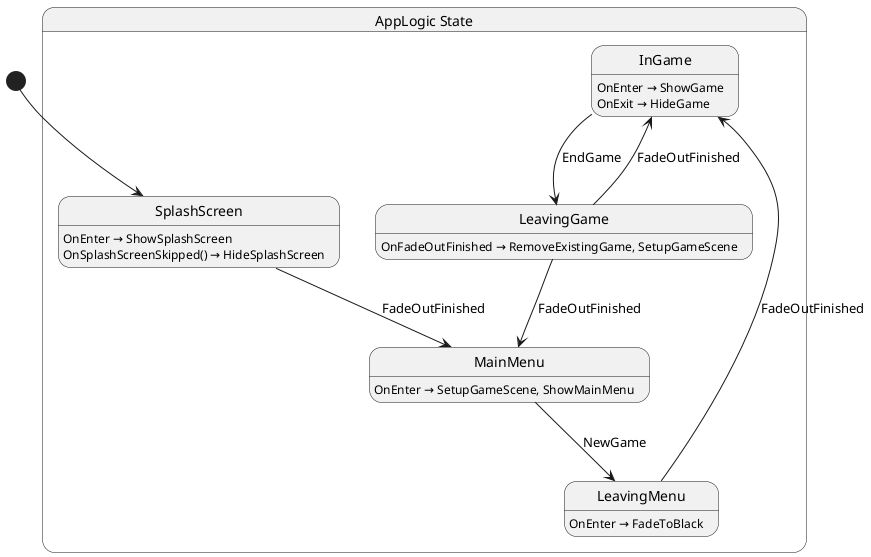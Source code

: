 @startuml AppLogic
state "AppLogic State" as Cs001_AppLogic_State {
  state "InGame" as Cs001_AppLogic_State_InGame
  state "LeavingGame" as Cs001_AppLogic_State_LeavingGame
  state "LeavingMenu" as Cs001_AppLogic_State_LeavingMenu
  state "MainMenu" as Cs001_AppLogic_State_MainMenu
  state "SplashScreen" as Cs001_AppLogic_State_SplashScreen
}

Cs001_AppLogic_State_InGame --> Cs001_AppLogic_State_LeavingGame : EndGame
Cs001_AppLogic_State_LeavingGame --> Cs001_AppLogic_State_InGame : FadeOutFinished
Cs001_AppLogic_State_LeavingGame --> Cs001_AppLogic_State_MainMenu : FadeOutFinished
Cs001_AppLogic_State_LeavingMenu --> Cs001_AppLogic_State_InGame : FadeOutFinished
Cs001_AppLogic_State_MainMenu --> Cs001_AppLogic_State_LeavingMenu : NewGame
Cs001_AppLogic_State_SplashScreen --> Cs001_AppLogic_State_MainMenu : FadeOutFinished

Cs001_AppLogic_State_InGame : OnEnter → ShowGame
Cs001_AppLogic_State_InGame : OnExit → HideGame
Cs001_AppLogic_State_LeavingGame : OnFadeOutFinished → RemoveExistingGame, SetupGameScene
Cs001_AppLogic_State_LeavingMenu : OnEnter → FadeToBlack
Cs001_AppLogic_State_MainMenu : OnEnter → SetupGameScene, ShowMainMenu
Cs001_AppLogic_State_SplashScreen : OnEnter → ShowSplashScreen
Cs001_AppLogic_State_SplashScreen : OnSplashScreenSkipped() → HideSplashScreen

[*] --> Cs001_AppLogic_State_SplashScreen
@enduml